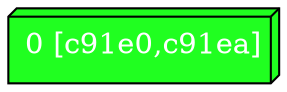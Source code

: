 diGraph libnss3{
	libnss3_0  [style=filled fillcolor="#20FF20" fontcolor="#ffffff" shape=box3d label="0 [c91e0,c91ea]"]


}